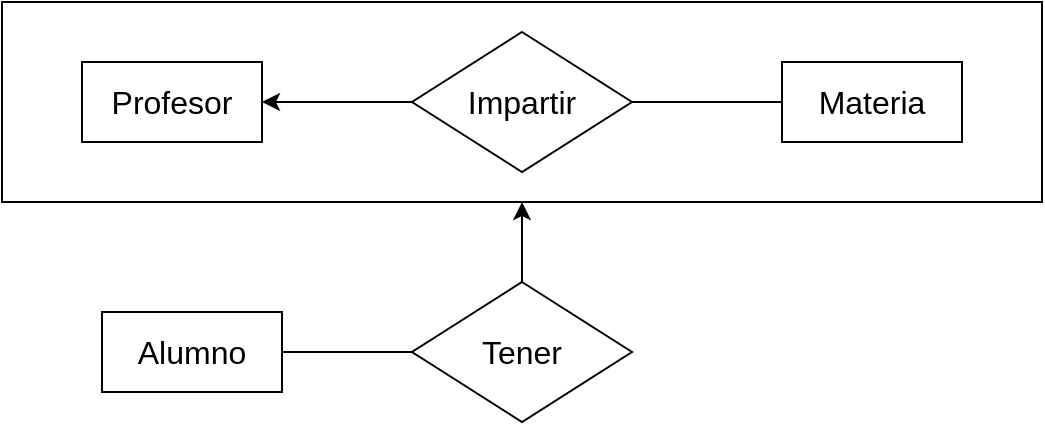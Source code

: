<mxfile version="24.4.14" type="device">
  <diagram name="Página-1" id="HjOHlTpYWBGdXB9K6f7M">
    <mxGraphModel dx="1434" dy="763" grid="1" gridSize="10" guides="1" tooltips="1" connect="1" arrows="1" fold="1" page="1" pageScale="1" pageWidth="850" pageHeight="1100" math="0" shadow="0">
      <root>
        <mxCell id="0" />
        <mxCell id="1" parent="0" />
        <mxCell id="N3ZugQR-nATWhNhorHq9-13" value="" style="rounded=0;whiteSpace=wrap;html=1;" vertex="1" parent="1">
          <mxGeometry x="160" y="90" width="520" height="100" as="geometry" />
        </mxCell>
        <mxCell id="N3ZugQR-nATWhNhorHq9-1" value="&lt;font style=&quot;font-size: 16px;&quot;&gt;Materia&lt;/font&gt;" style="rounded=0;whiteSpace=wrap;html=1;" vertex="1" parent="1">
          <mxGeometry x="550" y="120" width="90" height="40" as="geometry" />
        </mxCell>
        <mxCell id="N3ZugQR-nATWhNhorHq9-2" value="&lt;font style=&quot;font-size: 16px;&quot;&gt;Profesor&lt;/font&gt;" style="rounded=0;whiteSpace=wrap;html=1;" vertex="1" parent="1">
          <mxGeometry x="200" y="120" width="90" height="40" as="geometry" />
        </mxCell>
        <mxCell id="N3ZugQR-nATWhNhorHq9-19" style="edgeStyle=orthogonalEdgeStyle;rounded=0;orthogonalLoop=1;jettySize=auto;html=1;exitX=1;exitY=0.5;exitDx=0;exitDy=0;endArrow=none;endFill=0;" edge="1" parent="1" source="N3ZugQR-nATWhNhorHq9-3" target="N3ZugQR-nATWhNhorHq9-4">
          <mxGeometry relative="1" as="geometry" />
        </mxCell>
        <mxCell id="N3ZugQR-nATWhNhorHq9-3" value="&lt;font style=&quot;font-size: 16px;&quot;&gt;Alumno&lt;/font&gt;" style="rounded=0;whiteSpace=wrap;html=1;" vertex="1" parent="1">
          <mxGeometry x="210" y="245" width="90" height="40" as="geometry" />
        </mxCell>
        <mxCell id="N3ZugQR-nATWhNhorHq9-18" style="edgeStyle=orthogonalEdgeStyle;rounded=0;orthogonalLoop=1;jettySize=auto;html=1;exitX=0.5;exitY=0;exitDx=0;exitDy=0;entryX=0.5;entryY=1;entryDx=0;entryDy=0;" edge="1" parent="1" source="N3ZugQR-nATWhNhorHq9-4" target="N3ZugQR-nATWhNhorHq9-13">
          <mxGeometry relative="1" as="geometry" />
        </mxCell>
        <mxCell id="N3ZugQR-nATWhNhorHq9-4" value="&lt;font style=&quot;font-size: 16px;&quot;&gt;Tener&lt;/font&gt;" style="rhombus;whiteSpace=wrap;html=1;" vertex="1" parent="1">
          <mxGeometry x="365" y="230" width="110" height="70" as="geometry" />
        </mxCell>
        <mxCell id="N3ZugQR-nATWhNhorHq9-16" style="edgeStyle=orthogonalEdgeStyle;rounded=0;orthogonalLoop=1;jettySize=auto;html=1;exitX=0;exitY=0.5;exitDx=0;exitDy=0;" edge="1" parent="1" source="N3ZugQR-nATWhNhorHq9-15" target="N3ZugQR-nATWhNhorHq9-2">
          <mxGeometry relative="1" as="geometry" />
        </mxCell>
        <mxCell id="N3ZugQR-nATWhNhorHq9-17" style="edgeStyle=orthogonalEdgeStyle;rounded=0;orthogonalLoop=1;jettySize=auto;html=1;exitX=1;exitY=0.5;exitDx=0;exitDy=0;entryX=0;entryY=0.5;entryDx=0;entryDy=0;endArrow=none;endFill=0;" edge="1" parent="1" source="N3ZugQR-nATWhNhorHq9-15" target="N3ZugQR-nATWhNhorHq9-1">
          <mxGeometry relative="1" as="geometry" />
        </mxCell>
        <mxCell id="N3ZugQR-nATWhNhorHq9-15" value="&lt;font style=&quot;font-size: 16px;&quot;&gt;Impartir&lt;/font&gt;" style="rhombus;whiteSpace=wrap;html=1;" vertex="1" parent="1">
          <mxGeometry x="365" y="105" width="110" height="70" as="geometry" />
        </mxCell>
      </root>
    </mxGraphModel>
  </diagram>
</mxfile>
